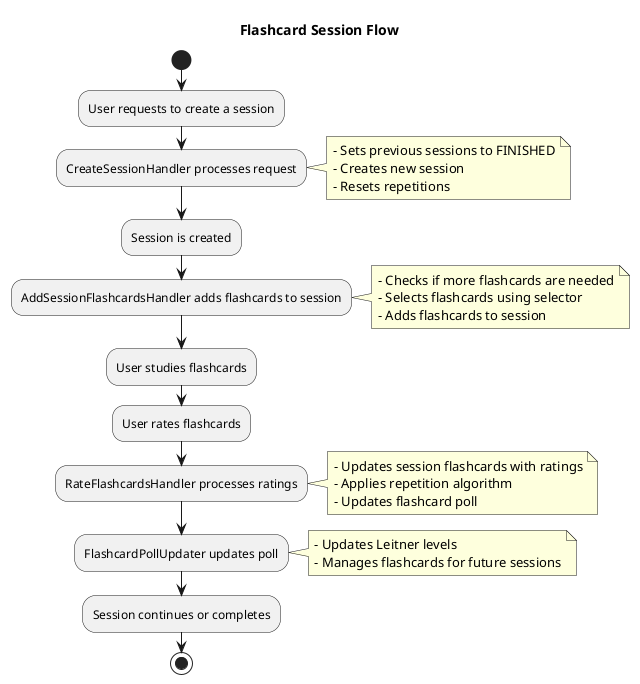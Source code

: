 @startuml Flashcard Session Flow

title Flashcard Session Flow

start

:User requests to create a session;

:CreateSessionHandler processes request;
note right
  - Sets previous sessions to FINISHED
  - Creates new session
  - Resets repetitions
end note

:Session is created;

:AddSessionFlashcardsHandler adds flashcards to session;
note right
  - Checks if more flashcards are needed
  - Selects flashcards using selector
  - Adds flashcards to session
end note

:User studies flashcards;

:User rates flashcards;

:RateFlashcardsHandler processes ratings;
note right
  - Updates session flashcards with ratings
  - Applies repetition algorithm
  - Updates flashcard poll
end note

:FlashcardPollUpdater updates poll;
note right
  - Updates Leitner levels
  - Manages flashcards for future sessions
end note

:Session continues or completes;

stop

@enduml 